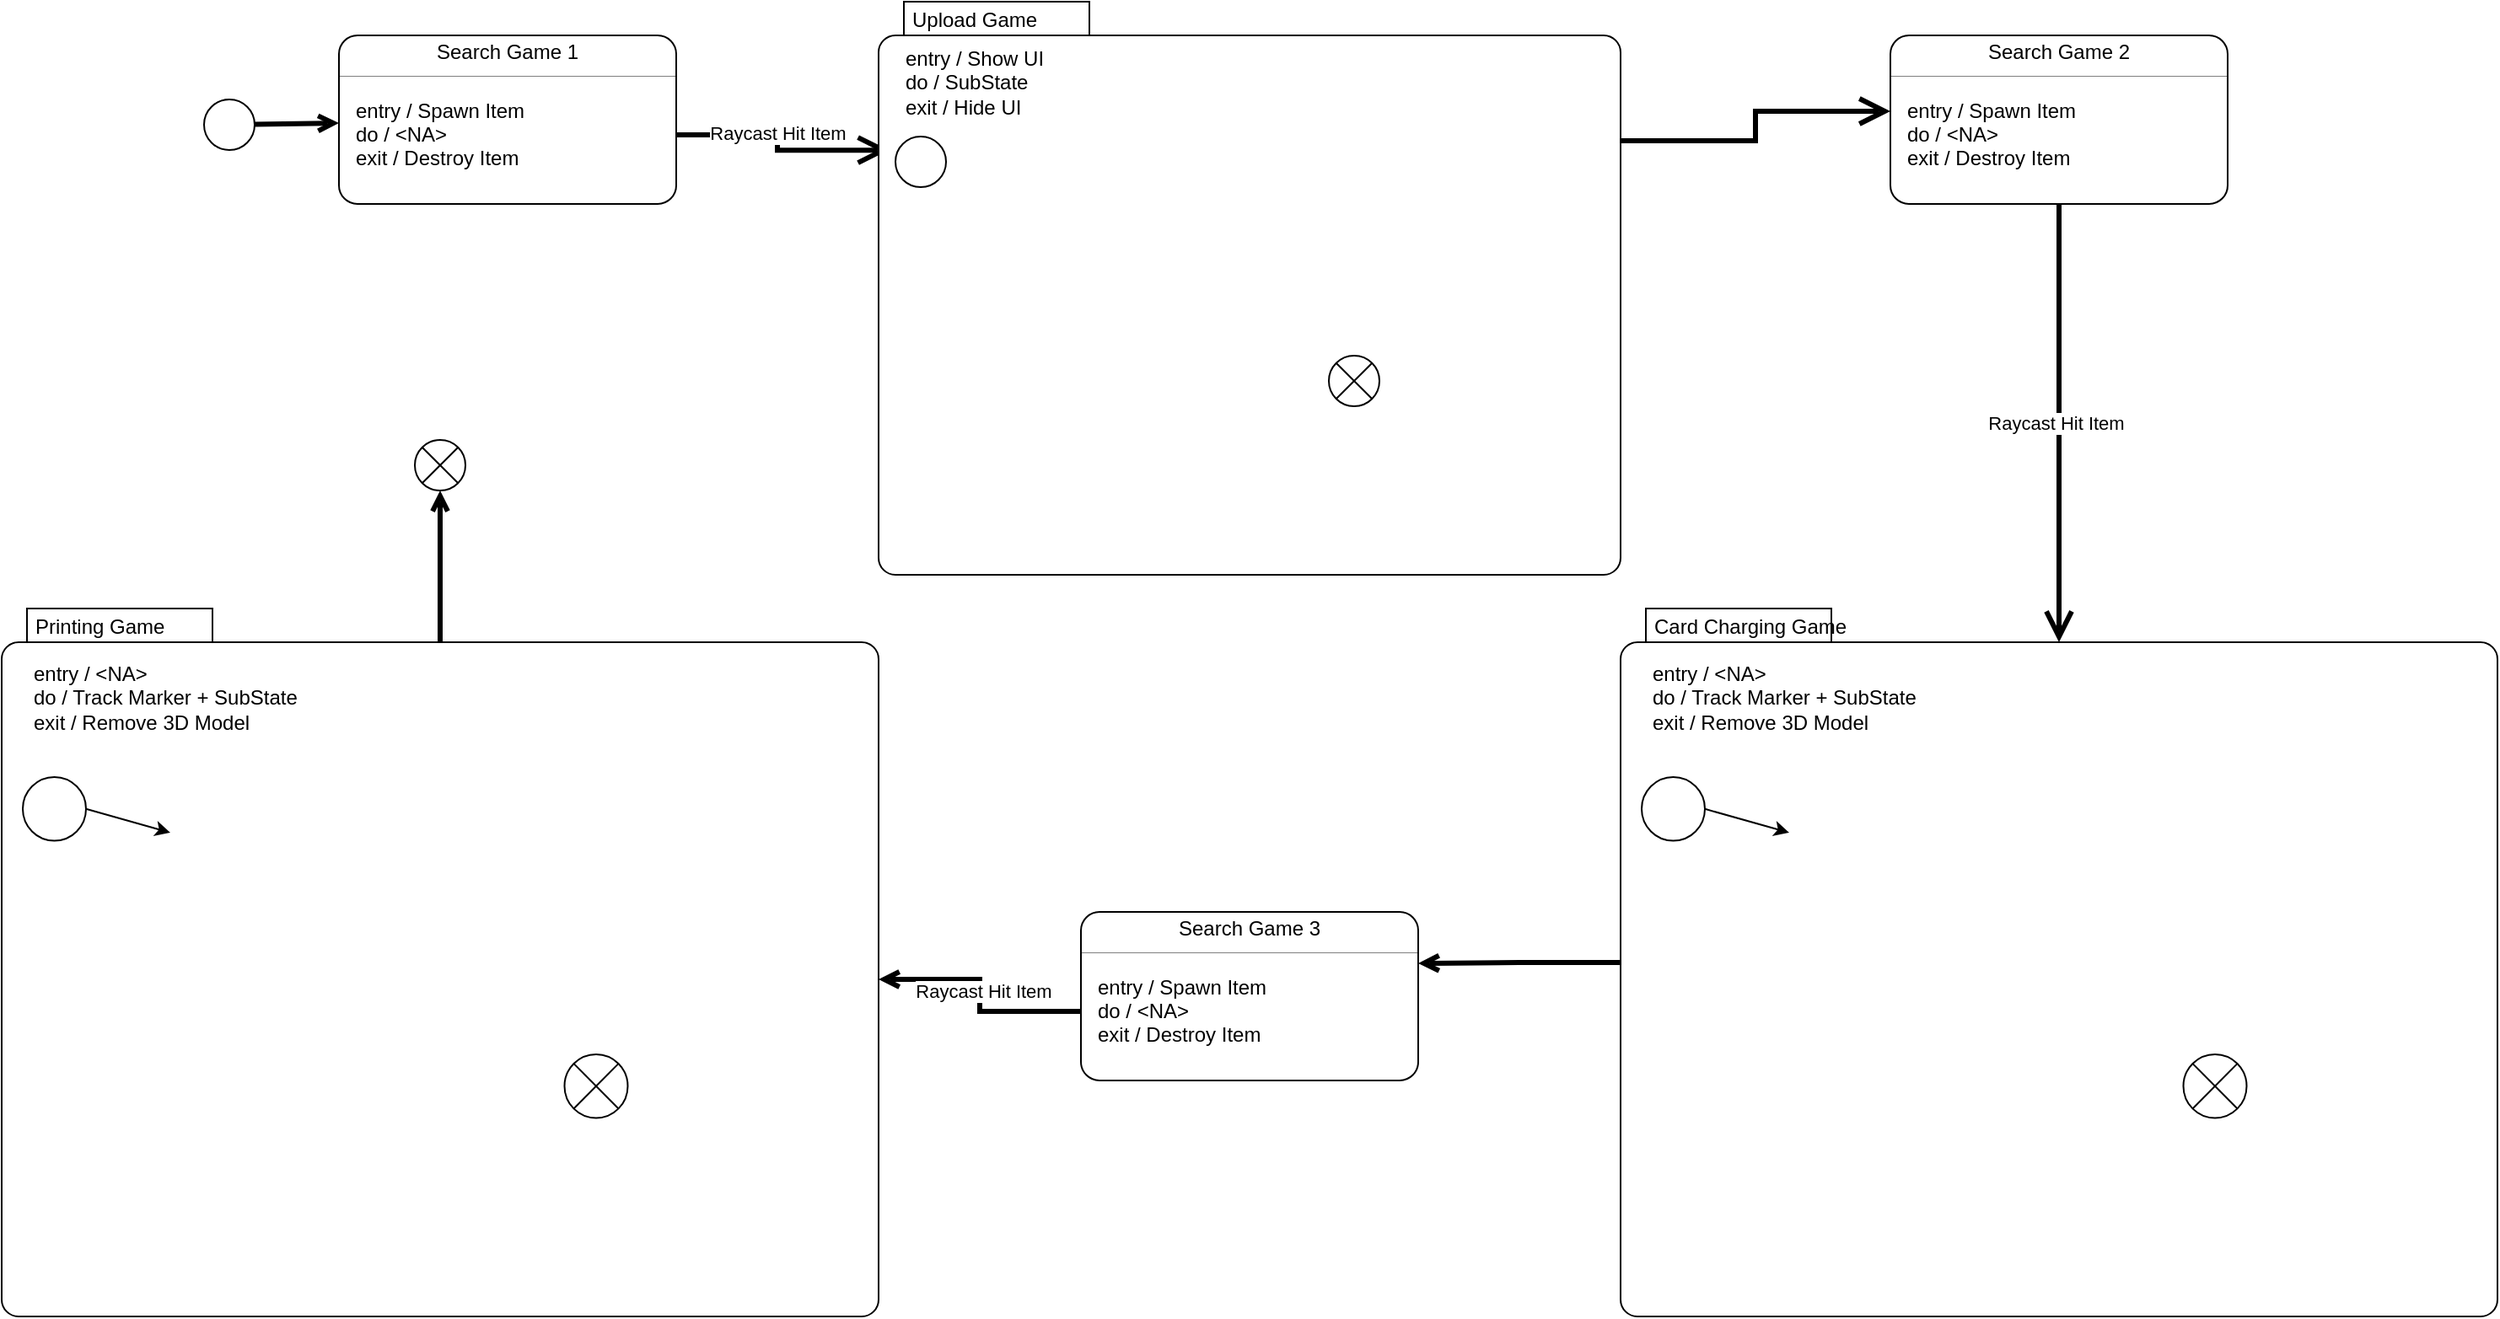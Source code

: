 <mxfile version="24.8.3">
  <diagram name="Seite-1" id="wQY5KsPMTsWH1tA1Gdz1">
    <mxGraphModel dx="1750" dy="838" grid="1" gridSize="10" guides="1" tooltips="1" connect="1" arrows="1" fold="1" page="1" pageScale="1" pageWidth="1654" pageHeight="2336" math="0" shadow="0">
      <root>
        <mxCell id="0" />
        <mxCell id="1" parent="0" />
        <mxCell id="04v_0-utMSh1Fu0-i88t-28" style="rounded=0;orthogonalLoop=1;jettySize=auto;html=1;entryX=0;entryY=1;entryDx=0;entryDy=0;elbow=vertical;strokeWidth=3;endArrow=open;endFill=0;" edge="1" parent="1" source="04v_0-utMSh1Fu0-i88t-19" target="04v_0-utMSh1Fu0-i88t-24">
          <mxGeometry relative="1" as="geometry" />
        </mxCell>
        <mxCell id="04v_0-utMSh1Fu0-i88t-19" value="" style="ellipse;" vertex="1" parent="1">
          <mxGeometry x="160" y="158" width="30" height="30" as="geometry" />
        </mxCell>
        <mxCell id="04v_0-utMSh1Fu0-i88t-20" value="" style="fontStyle=1;align=center;verticalAlign=middle;childLayout=stackLayout;horizontal=1;horizontalStack=0;resizeParent=1;resizeParentMax=0;resizeLast=0;marginBottom=0;rounded=1;absoluteArcSize=1;arcSize=22;" vertex="1" parent="1">
          <mxGeometry x="240" y="120" width="200" height="100" as="geometry" />
        </mxCell>
        <mxCell id="04v_0-utMSh1Fu0-i88t-21" value="Search Game 1" style="html=1;align=center;spacing=0;verticalAlign=middle;strokeColor=none;fillColor=none;whiteSpace=wrap;" vertex="1" parent="04v_0-utMSh1Fu0-i88t-20">
          <mxGeometry width="200" height="20" as="geometry" />
        </mxCell>
        <mxCell id="04v_0-utMSh1Fu0-i88t-22" value="" style="line;strokeWidth=0.25;fillColor=none;align=left;verticalAlign=middle;spacingTop=-1;spacingLeft=3;spacingRight=3;rotatable=0;labelPosition=right;points=[];portConstraint=eastwest;" vertex="1" parent="04v_0-utMSh1Fu0-i88t-20">
          <mxGeometry y="20" width="200" height="8" as="geometry" />
        </mxCell>
        <mxCell id="04v_0-utMSh1Fu0-i88t-23" value="" style="html=1;align=left;spacing=0;spacingLeft=10;verticalAlign=middle;strokeColor=none;fillColor=none;whiteSpace=wrap;" vertex="1" parent="04v_0-utMSh1Fu0-i88t-20">
          <mxGeometry y="28" width="200" height="10" as="geometry" />
        </mxCell>
        <mxCell id="04v_0-utMSh1Fu0-i88t-24" value="entry / Spawn Item" style="html=1;align=left;spacing=0;spacingLeft=10;verticalAlign=middle;strokeColor=none;fillColor=none;whiteSpace=wrap;" vertex="1" parent="04v_0-utMSh1Fu0-i88t-20">
          <mxGeometry y="38" width="200" height="14" as="geometry" />
        </mxCell>
        <mxCell id="04v_0-utMSh1Fu0-i88t-25" value="do / &amp;lt;NA&amp;gt;" style="html=1;align=left;spacing=0;spacingLeft=10;verticalAlign=middle;strokeColor=none;fillColor=none;whiteSpace=wrap;" vertex="1" parent="04v_0-utMSh1Fu0-i88t-20">
          <mxGeometry y="52" width="200" height="14" as="geometry" />
        </mxCell>
        <mxCell id="04v_0-utMSh1Fu0-i88t-26" value="exit / Destroy Item" style="html=1;align=left;spacingLeft=10;spacing=0;verticalAlign=middle;strokeColor=none;fillColor=none;whiteSpace=wrap;" vertex="1" parent="04v_0-utMSh1Fu0-i88t-20">
          <mxGeometry y="66" width="200" height="14" as="geometry" />
        </mxCell>
        <mxCell id="04v_0-utMSh1Fu0-i88t-27" value="" style="html=1;align=left;spacing=0;spacingLeft=10;verticalAlign=middle;strokeColor=none;fillColor=none;whiteSpace=wrap;" vertex="1" parent="04v_0-utMSh1Fu0-i88t-20">
          <mxGeometry y="80" width="200" height="20" as="geometry" />
        </mxCell>
        <mxCell id="04v_0-utMSh1Fu0-i88t-40" value="Raycast Hit Item" style="html=1;endArrow=open;endSize=12;strokeWidth=3;verticalAlign=bottom;rounded=0;exitX=1;exitY=0.5;exitDx=0;exitDy=0;entryX=0.014;entryY=0.259;entryDx=0;entryDy=0;entryPerimeter=0;edgeStyle=orthogonalEdgeStyle;" edge="1" parent="1" source="04v_0-utMSh1Fu0-i88t-25" target="04v_0-utMSh1Fu0-i88t-41">
          <mxGeometry width="160" relative="1" as="geometry">
            <mxPoint x="450" y="180" as="sourcePoint" />
            <mxPoint x="540" y="150" as="targetPoint" />
          </mxGeometry>
        </mxCell>
        <mxCell id="04v_0-utMSh1Fu0-i88t-50" value="" style="group" vertex="1" connectable="0" parent="1">
          <mxGeometry x="560" y="100" width="440" height="340" as="geometry" />
        </mxCell>
        <mxCell id="04v_0-utMSh1Fu0-i88t-41" value="Upload Game" style="shape=mxgraph.sysml.compState;html=1;align=left;verticalAlign=top;spacingTop=-3;spacingLeft=18;" vertex="1" parent="04v_0-utMSh1Fu0-i88t-50">
          <mxGeometry width="440" height="340" as="geometry" />
        </mxCell>
        <mxCell id="04v_0-utMSh1Fu0-i88t-49" value="&lt;div&gt;entry / Show UI&lt;/div&gt;&lt;div&gt;do / SubState&lt;/div&gt;&lt;div&gt;exit / Hide UI&lt;br&gt;&lt;/div&gt;" style="text;html=1;align=left;verticalAlign=top;whiteSpace=wrap;rounded=0;spacingLeft=4;labelPosition=center;verticalLabelPosition=middle;" vertex="1" parent="04v_0-utMSh1Fu0-i88t-50">
          <mxGeometry x="10" y="20" width="310" height="70" as="geometry" />
        </mxCell>
        <mxCell id="04v_0-utMSh1Fu0-i88t-43" value="" style="ellipse;" vertex="1" parent="04v_0-utMSh1Fu0-i88t-50">
          <mxGeometry x="10" y="80" width="30" height="30" as="geometry" />
        </mxCell>
        <mxCell id="04v_0-utMSh1Fu0-i88t-45" value="" style="shape=sumEllipse;perimeter=ellipsePerimeter;html=1;backgroundOutline=1;" vertex="1" parent="04v_0-utMSh1Fu0-i88t-50">
          <mxGeometry x="267" y="210" width="30" height="30" as="geometry" />
        </mxCell>
        <mxCell id="04v_0-utMSh1Fu0-i88t-51" value="" style="fontStyle=1;align=center;verticalAlign=middle;childLayout=stackLayout;horizontal=1;horizontalStack=0;resizeParent=1;resizeParentMax=0;resizeLast=0;marginBottom=0;rounded=1;absoluteArcSize=1;arcSize=22;" vertex="1" parent="1">
          <mxGeometry x="1160" y="120" width="200" height="100" as="geometry" />
        </mxCell>
        <mxCell id="04v_0-utMSh1Fu0-i88t-52" value="Search Game 2" style="html=1;align=center;spacing=0;verticalAlign=middle;strokeColor=none;fillColor=none;whiteSpace=wrap;" vertex="1" parent="04v_0-utMSh1Fu0-i88t-51">
          <mxGeometry width="200" height="20" as="geometry" />
        </mxCell>
        <mxCell id="04v_0-utMSh1Fu0-i88t-53" value="" style="line;strokeWidth=0.25;fillColor=none;align=left;verticalAlign=middle;spacingTop=-1;spacingLeft=3;spacingRight=3;rotatable=0;labelPosition=right;points=[];portConstraint=eastwest;" vertex="1" parent="04v_0-utMSh1Fu0-i88t-51">
          <mxGeometry y="20" width="200" height="8" as="geometry" />
        </mxCell>
        <mxCell id="04v_0-utMSh1Fu0-i88t-54" value="" style="html=1;align=left;spacing=0;spacingLeft=10;verticalAlign=middle;strokeColor=none;fillColor=none;whiteSpace=wrap;" vertex="1" parent="04v_0-utMSh1Fu0-i88t-51">
          <mxGeometry y="28" width="200" height="10" as="geometry" />
        </mxCell>
        <mxCell id="04v_0-utMSh1Fu0-i88t-55" value="entry / Spawn Item" style="html=1;align=left;spacing=0;spacingLeft=10;verticalAlign=middle;strokeColor=none;fillColor=none;whiteSpace=wrap;" vertex="1" parent="04v_0-utMSh1Fu0-i88t-51">
          <mxGeometry y="38" width="200" height="14" as="geometry" />
        </mxCell>
        <mxCell id="04v_0-utMSh1Fu0-i88t-56" value="do / &amp;lt;NA&amp;gt;" style="html=1;align=left;spacing=0;spacingLeft=10;verticalAlign=middle;strokeColor=none;fillColor=none;whiteSpace=wrap;" vertex="1" parent="04v_0-utMSh1Fu0-i88t-51">
          <mxGeometry y="52" width="200" height="14" as="geometry" />
        </mxCell>
        <mxCell id="04v_0-utMSh1Fu0-i88t-57" value="exit / Destroy Item" style="html=1;align=left;spacingLeft=10;spacing=0;verticalAlign=middle;strokeColor=none;fillColor=none;whiteSpace=wrap;" vertex="1" parent="04v_0-utMSh1Fu0-i88t-51">
          <mxGeometry y="66" width="200" height="14" as="geometry" />
        </mxCell>
        <mxCell id="04v_0-utMSh1Fu0-i88t-58" value="" style="html=1;align=left;spacing=0;spacingLeft=10;verticalAlign=middle;strokeColor=none;fillColor=none;whiteSpace=wrap;" vertex="1" parent="04v_0-utMSh1Fu0-i88t-51">
          <mxGeometry y="80" width="200" height="20" as="geometry" />
        </mxCell>
        <mxCell id="04v_0-utMSh1Fu0-i88t-59" value="" style="html=1;endArrow=open;endSize=12;strokeWidth=3;verticalAlign=bottom;rounded=0;exitX=1;exitY=0;exitDx=0;exitDy=82.5;entryX=0;entryY=0.5;entryDx=0;entryDy=0;edgeStyle=orthogonalEdgeStyle;exitPerimeter=0;" edge="1" parent="1" source="04v_0-utMSh1Fu0-i88t-41" target="04v_0-utMSh1Fu0-i88t-55">
          <mxGeometry width="160" relative="1" as="geometry">
            <mxPoint x="880" y="269" as="sourcePoint" />
            <mxPoint x="1004" y="260" as="targetPoint" />
          </mxGeometry>
        </mxCell>
        <mxCell id="04v_0-utMSh1Fu0-i88t-64" value="" style="group" vertex="1" connectable="0" parent="1">
          <mxGeometry x="1000" y="460" width="520" height="420" as="geometry" />
        </mxCell>
        <mxCell id="04v_0-utMSh1Fu0-i88t-65" value="Card Charging Game" style="shape=mxgraph.sysml.compState;html=1;align=left;verticalAlign=top;spacingTop=-3;spacingLeft=18;" vertex="1" parent="04v_0-utMSh1Fu0-i88t-64">
          <mxGeometry width="520" height="420" as="geometry" />
        </mxCell>
        <mxCell id="04v_0-utMSh1Fu0-i88t-66" value="&lt;div&gt;entry / &amp;lt;NA&amp;gt;&lt;br&gt;&lt;/div&gt;&lt;div&gt;do / Track Marker + SubState&lt;br&gt;&lt;/div&gt;&lt;div&gt;exit / Remove 3D Model&lt;br&gt;&lt;/div&gt;" style="text;html=1;align=left;verticalAlign=top;whiteSpace=wrap;rounded=0;spacingLeft=4;labelPosition=center;verticalLabelPosition=middle;" vertex="1" parent="04v_0-utMSh1Fu0-i88t-64">
          <mxGeometry x="12.5" y="25.185" width="387.5" height="88.148" as="geometry" />
        </mxCell>
        <mxCell id="04v_0-utMSh1Fu0-i88t-74" style="rounded=0;orthogonalLoop=1;jettySize=auto;html=1;exitX=1;exitY=0.5;exitDx=0;exitDy=0;entryX=0;entryY=0.5;entryDx=0;entryDy=0;" edge="1" parent="04v_0-utMSh1Fu0-i88t-64" source="04v_0-utMSh1Fu0-i88t-67">
          <mxGeometry relative="1" as="geometry">
            <mxPoint x="100" y="133" as="targetPoint" />
          </mxGeometry>
        </mxCell>
        <mxCell id="04v_0-utMSh1Fu0-i88t-67" value="" style="ellipse;" vertex="1" parent="04v_0-utMSh1Fu0-i88t-64">
          <mxGeometry x="12.5" y="100.001" width="37.5" height="37.778" as="geometry" />
        </mxCell>
        <mxCell id="04v_0-utMSh1Fu0-i88t-68" value="" style="shape=sumEllipse;perimeter=ellipsePerimeter;html=1;backgroundOutline=1;" vertex="1" parent="04v_0-utMSh1Fu0-i88t-64">
          <mxGeometry x="333.75" y="264.444" width="37.5" height="37.778" as="geometry" />
        </mxCell>
        <mxCell id="04v_0-utMSh1Fu0-i88t-70" value="" style="html=1;endArrow=open;endSize=12;strokeWidth=3;verticalAlign=bottom;rounded=0;exitX=0.5;exitY=1;exitDx=0;exitDy=0;entryX=0.5;entryY=0;entryDx=0;entryDy=20;edgeStyle=orthogonalEdgeStyle;entryPerimeter=0;" edge="1" parent="1" source="04v_0-utMSh1Fu0-i88t-58" target="04v_0-utMSh1Fu0-i88t-65">
          <mxGeometry width="160" relative="1" as="geometry">
            <mxPoint x="890" y="193" as="sourcePoint" />
            <mxPoint x="1010" y="175" as="targetPoint" />
          </mxGeometry>
        </mxCell>
        <mxCell id="04v_0-utMSh1Fu0-i88t-71" value="Raycast Hit Item" style="edgeLabel;html=1;align=center;verticalAlign=middle;resizable=0;points=[];" vertex="1" connectable="0" parent="04v_0-utMSh1Fu0-i88t-70">
          <mxGeometry x="-0.004" y="-2" relative="1" as="geometry">
            <mxPoint as="offset" />
          </mxGeometry>
        </mxCell>
        <mxCell id="04v_0-utMSh1Fu0-i88t-86" value="" style="fontStyle=1;align=center;verticalAlign=middle;childLayout=stackLayout;horizontal=1;horizontalStack=0;resizeParent=1;resizeParentMax=0;resizeLast=0;marginBottom=0;rounded=1;absoluteArcSize=1;arcSize=22;" vertex="1" parent="1">
          <mxGeometry x="680" y="640" width="200" height="100" as="geometry" />
        </mxCell>
        <mxCell id="04v_0-utMSh1Fu0-i88t-87" value="Search Game 3" style="html=1;align=center;spacing=0;verticalAlign=middle;strokeColor=none;fillColor=none;whiteSpace=wrap;" vertex="1" parent="04v_0-utMSh1Fu0-i88t-86">
          <mxGeometry width="200" height="20" as="geometry" />
        </mxCell>
        <mxCell id="04v_0-utMSh1Fu0-i88t-88" value="" style="line;strokeWidth=0.25;fillColor=none;align=left;verticalAlign=middle;spacingTop=-1;spacingLeft=3;spacingRight=3;rotatable=0;labelPosition=right;points=[];portConstraint=eastwest;" vertex="1" parent="04v_0-utMSh1Fu0-i88t-86">
          <mxGeometry y="20" width="200" height="8" as="geometry" />
        </mxCell>
        <mxCell id="04v_0-utMSh1Fu0-i88t-89" value="" style="html=1;align=left;spacing=0;spacingLeft=10;verticalAlign=middle;strokeColor=none;fillColor=none;whiteSpace=wrap;" vertex="1" parent="04v_0-utMSh1Fu0-i88t-86">
          <mxGeometry y="28" width="200" height="10" as="geometry" />
        </mxCell>
        <mxCell id="04v_0-utMSh1Fu0-i88t-90" value="entry / Spawn Item" style="html=1;align=left;spacing=0;spacingLeft=10;verticalAlign=middle;strokeColor=none;fillColor=none;whiteSpace=wrap;" vertex="1" parent="04v_0-utMSh1Fu0-i88t-86">
          <mxGeometry y="38" width="200" height="14" as="geometry" />
        </mxCell>
        <mxCell id="04v_0-utMSh1Fu0-i88t-91" value="do / &amp;lt;NA&amp;gt;" style="html=1;align=left;spacing=0;spacingLeft=10;verticalAlign=middle;strokeColor=none;fillColor=none;whiteSpace=wrap;" vertex="1" parent="04v_0-utMSh1Fu0-i88t-86">
          <mxGeometry y="52" width="200" height="14" as="geometry" />
        </mxCell>
        <mxCell id="04v_0-utMSh1Fu0-i88t-92" value="exit / Destroy Item" style="html=1;align=left;spacingLeft=10;spacing=0;verticalAlign=middle;strokeColor=none;fillColor=none;whiteSpace=wrap;" vertex="1" parent="04v_0-utMSh1Fu0-i88t-86">
          <mxGeometry y="66" width="200" height="14" as="geometry" />
        </mxCell>
        <mxCell id="04v_0-utMSh1Fu0-i88t-93" value="" style="html=1;align=left;spacing=0;spacingLeft=10;verticalAlign=middle;strokeColor=none;fillColor=none;whiteSpace=wrap;" vertex="1" parent="04v_0-utMSh1Fu0-i88t-86">
          <mxGeometry y="80" width="200" height="20" as="geometry" />
        </mxCell>
        <mxCell id="04v_0-utMSh1Fu0-i88t-95" style="edgeStyle=orthogonalEdgeStyle;rounded=0;orthogonalLoop=1;jettySize=auto;html=1;entryX=1;entryY=0.25;entryDx=0;entryDy=0;jumpSize=6;strokeWidth=3;endArrow=open;endFill=0;" edge="1" parent="1" source="04v_0-utMSh1Fu0-i88t-65" target="04v_0-utMSh1Fu0-i88t-89">
          <mxGeometry relative="1" as="geometry" />
        </mxCell>
        <mxCell id="04v_0-utMSh1Fu0-i88t-96" value="" style="group" vertex="1" connectable="0" parent="1">
          <mxGeometry x="40" y="460" width="520" height="420" as="geometry" />
        </mxCell>
        <mxCell id="04v_0-utMSh1Fu0-i88t-97" value="Printing Game" style="shape=mxgraph.sysml.compState;html=1;align=left;verticalAlign=top;spacingTop=-3;spacingLeft=18;" vertex="1" parent="04v_0-utMSh1Fu0-i88t-96">
          <mxGeometry width="520" height="420" as="geometry" />
        </mxCell>
        <mxCell id="04v_0-utMSh1Fu0-i88t-98" value="&lt;div&gt;entry / &amp;lt;NA&amp;gt;&lt;br&gt;&lt;/div&gt;&lt;div&gt;do / Track Marker + SubState&lt;br&gt;&lt;/div&gt;&lt;div&gt;exit / Remove 3D Model&lt;br&gt;&lt;/div&gt;" style="text;html=1;align=left;verticalAlign=top;whiteSpace=wrap;rounded=0;spacingLeft=4;labelPosition=center;verticalLabelPosition=middle;" vertex="1" parent="04v_0-utMSh1Fu0-i88t-96">
          <mxGeometry x="12.5" y="25.185" width="387.5" height="88.148" as="geometry" />
        </mxCell>
        <mxCell id="04v_0-utMSh1Fu0-i88t-99" style="rounded=0;orthogonalLoop=1;jettySize=auto;html=1;exitX=1;exitY=0.5;exitDx=0;exitDy=0;entryX=0;entryY=0.5;entryDx=0;entryDy=0;" edge="1" parent="04v_0-utMSh1Fu0-i88t-96" source="04v_0-utMSh1Fu0-i88t-100">
          <mxGeometry relative="1" as="geometry">
            <mxPoint x="100" y="133" as="targetPoint" />
          </mxGeometry>
        </mxCell>
        <mxCell id="04v_0-utMSh1Fu0-i88t-100" value="" style="ellipse;" vertex="1" parent="04v_0-utMSh1Fu0-i88t-96">
          <mxGeometry x="12.5" y="100.001" width="37.5" height="37.778" as="geometry" />
        </mxCell>
        <mxCell id="04v_0-utMSh1Fu0-i88t-101" value="" style="shape=sumEllipse;perimeter=ellipsePerimeter;html=1;backgroundOutline=1;" vertex="1" parent="04v_0-utMSh1Fu0-i88t-96">
          <mxGeometry x="333.75" y="264.444" width="37.5" height="37.778" as="geometry" />
        </mxCell>
        <mxCell id="04v_0-utMSh1Fu0-i88t-103" style="edgeStyle=orthogonalEdgeStyle;rounded=0;orthogonalLoop=1;jettySize=auto;html=1;entryX=1;entryY=0;entryDx=0;entryDy=220;entryPerimeter=0;strokeWidth=3;endArrow=open;endFill=0;" edge="1" parent="1" source="04v_0-utMSh1Fu0-i88t-91" target="04v_0-utMSh1Fu0-i88t-97">
          <mxGeometry relative="1" as="geometry" />
        </mxCell>
        <mxCell id="04v_0-utMSh1Fu0-i88t-104" value="Raycast Hit Item" style="edgeLabel;html=1;align=center;verticalAlign=middle;resizable=0;points=[];" vertex="1" connectable="0" parent="04v_0-utMSh1Fu0-i88t-103">
          <mxGeometry x="0.036" y="-2" relative="1" as="geometry">
            <mxPoint as="offset" />
          </mxGeometry>
        </mxCell>
        <mxCell id="04v_0-utMSh1Fu0-i88t-105" value="" style="shape=sumEllipse;perimeter=ellipsePerimeter;html=1;backgroundOutline=1;" vertex="1" parent="1">
          <mxGeometry x="285" y="360" width="30" height="30" as="geometry" />
        </mxCell>
        <mxCell id="04v_0-utMSh1Fu0-i88t-106" style="edgeStyle=orthogonalEdgeStyle;rounded=0;orthogonalLoop=1;jettySize=auto;html=1;exitX=0.5;exitY=0;exitDx=0;exitDy=20;exitPerimeter=0;entryX=0.5;entryY=1;entryDx=0;entryDy=0;strokeWidth=3;endArrow=open;endFill=0;" edge="1" parent="1" source="04v_0-utMSh1Fu0-i88t-97" target="04v_0-utMSh1Fu0-i88t-105">
          <mxGeometry relative="1" as="geometry" />
        </mxCell>
      </root>
    </mxGraphModel>
  </diagram>
</mxfile>

